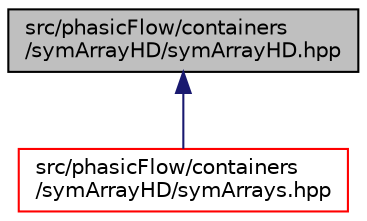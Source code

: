 digraph "src/phasicFlow/containers/symArrayHD/symArrayHD.hpp"
{
 // LATEX_PDF_SIZE
  edge [fontname="Helvetica",fontsize="10",labelfontname="Helvetica",labelfontsize="10"];
  node [fontname="Helvetica",fontsize="10",shape=record];
  Node1 [label="src/phasicFlow/containers\l/symArrayHD/symArrayHD.hpp",height=0.2,width=0.4,color="black", fillcolor="grey75", style="filled", fontcolor="black",tooltip=" "];
  Node1 -> Node2 [dir="back",color="midnightblue",fontsize="10",style="solid",fontname="Helvetica"];
  Node2 [label="src/phasicFlow/containers\l/symArrayHD/symArrays.hpp",height=0.2,width=0.4,color="red", fillcolor="white", style="filled",URL="$symArrays_8hpp.html",tooltip=" "];
}
